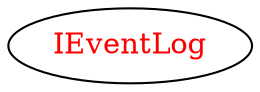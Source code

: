 digraph dependencyGraph {
 concentrate=true;
 ranksep="2.0";
 rankdir="LR"; 
 splines="ortho";
"IEventLog" [fontcolor="red"];
}